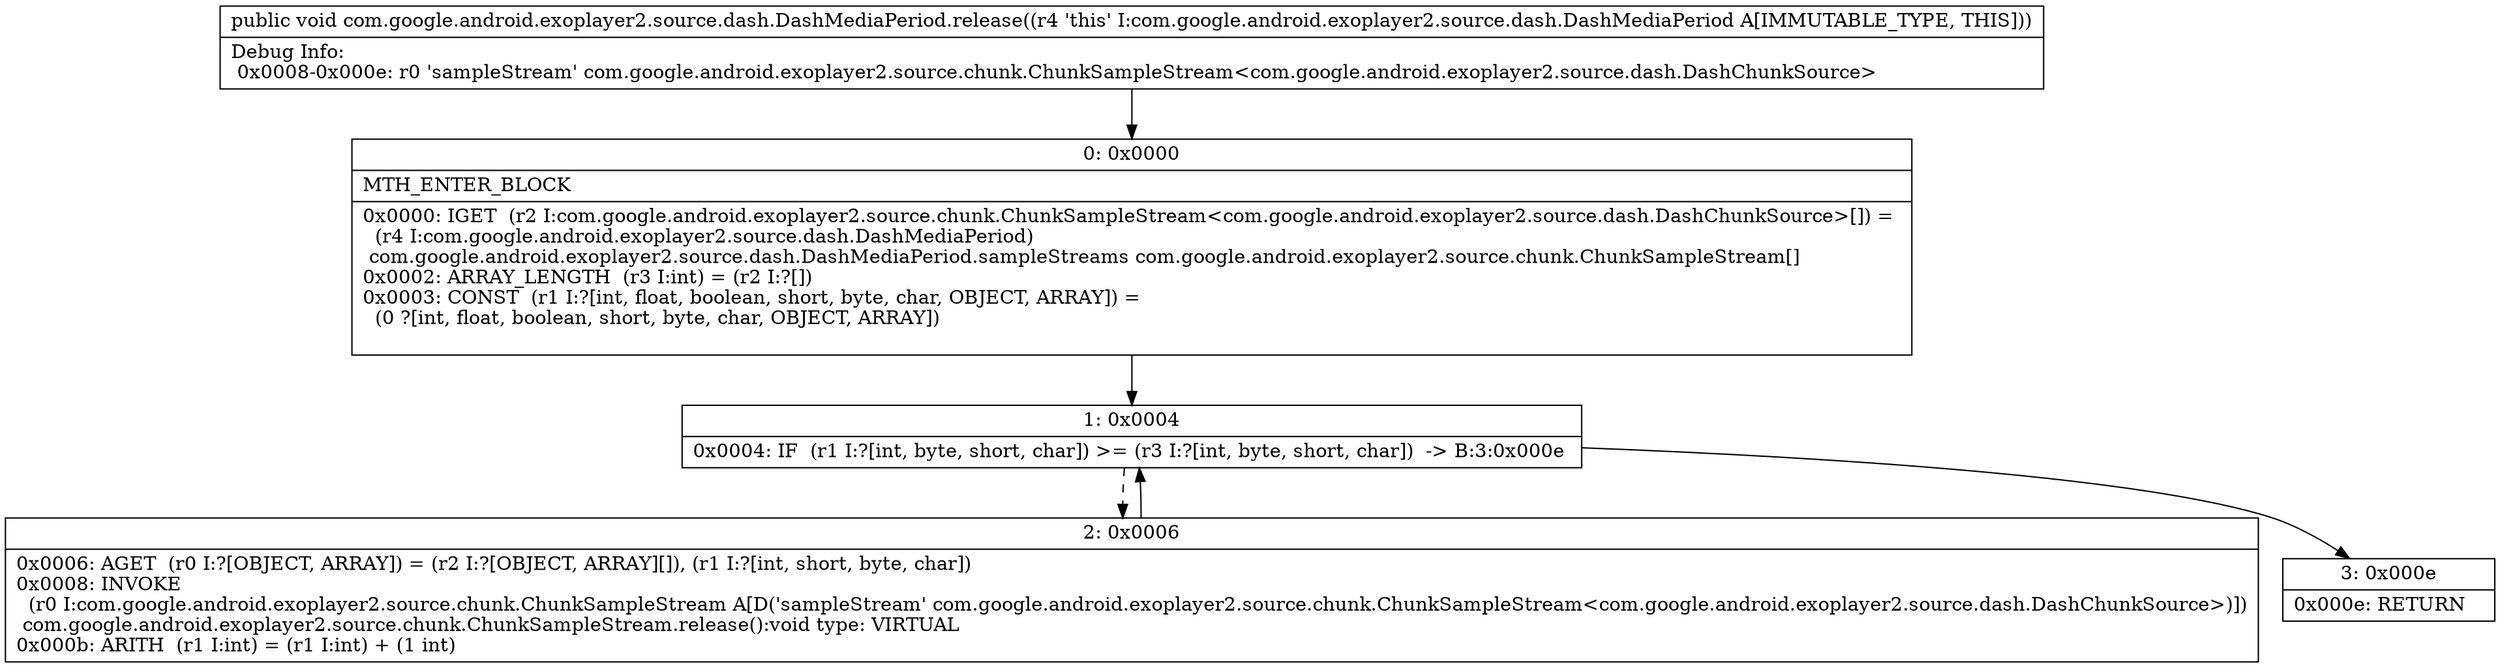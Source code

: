 digraph "CFG forcom.google.android.exoplayer2.source.dash.DashMediaPeriod.release()V" {
Node_0 [shape=record,label="{0\:\ 0x0000|MTH_ENTER_BLOCK\l|0x0000: IGET  (r2 I:com.google.android.exoplayer2.source.chunk.ChunkSampleStream\<com.google.android.exoplayer2.source.dash.DashChunkSource\>[]) = \l  (r4 I:com.google.android.exoplayer2.source.dash.DashMediaPeriod)\l com.google.android.exoplayer2.source.dash.DashMediaPeriod.sampleStreams com.google.android.exoplayer2.source.chunk.ChunkSampleStream[] \l0x0002: ARRAY_LENGTH  (r3 I:int) = (r2 I:?[]) \l0x0003: CONST  (r1 I:?[int, float, boolean, short, byte, char, OBJECT, ARRAY]) = \l  (0 ?[int, float, boolean, short, byte, char, OBJECT, ARRAY])\l \l}"];
Node_1 [shape=record,label="{1\:\ 0x0004|0x0004: IF  (r1 I:?[int, byte, short, char]) \>= (r3 I:?[int, byte, short, char])  \-\> B:3:0x000e \l}"];
Node_2 [shape=record,label="{2\:\ 0x0006|0x0006: AGET  (r0 I:?[OBJECT, ARRAY]) = (r2 I:?[OBJECT, ARRAY][]), (r1 I:?[int, short, byte, char]) \l0x0008: INVOKE  \l  (r0 I:com.google.android.exoplayer2.source.chunk.ChunkSampleStream A[D('sampleStream' com.google.android.exoplayer2.source.chunk.ChunkSampleStream\<com.google.android.exoplayer2.source.dash.DashChunkSource\>)])\l com.google.android.exoplayer2.source.chunk.ChunkSampleStream.release():void type: VIRTUAL \l0x000b: ARITH  (r1 I:int) = (r1 I:int) + (1 int) \l}"];
Node_3 [shape=record,label="{3\:\ 0x000e|0x000e: RETURN   \l}"];
MethodNode[shape=record,label="{public void com.google.android.exoplayer2.source.dash.DashMediaPeriod.release((r4 'this' I:com.google.android.exoplayer2.source.dash.DashMediaPeriod A[IMMUTABLE_TYPE, THIS]))  | Debug Info:\l  0x0008\-0x000e: r0 'sampleStream' com.google.android.exoplayer2.source.chunk.ChunkSampleStream\<com.google.android.exoplayer2.source.dash.DashChunkSource\>\l}"];
MethodNode -> Node_0;
Node_0 -> Node_1;
Node_1 -> Node_2[style=dashed];
Node_1 -> Node_3;
Node_2 -> Node_1;
}

